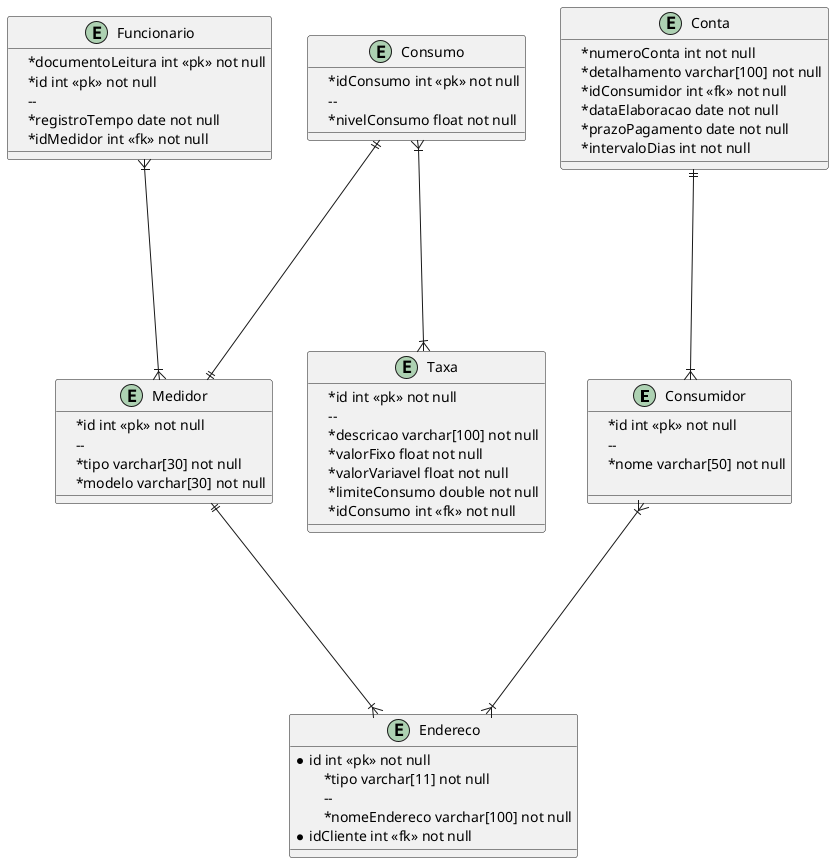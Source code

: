 @startuml 

entity Consumidor {
    *id int <<pk>> not null
    --
    *nome varchar[50] not null
    
}

entity Endereco{
    *id int <<pk>> not null
    *tipo varchar[11] not null
    --
    *nomeEndereco varchar[100] not null
    *idCliente int <<fk>> not null
}

entity Medidor {
    *id int <<pk>> not null
    --
    *tipo varchar[30] not null
    *modelo varchar[30] not null

}

entity Funcionario{
    *documentoLeitura int <<pk>> not null
    *id int <<pk>> not null
    --
    *registroTempo date not null
    *idMedidor int <<fk>> not null

}

entity Taxa{
    *id int <<pk>> not null
    --
    *descricao varchar[100] not null
    *valorFixo float not null
    *valorVariavel float not null
    *limiteConsumo double not null
    *idConsumo int <<fk>> not null

}

entity Consumo{
    *idConsumo int <<pk>> not null
    --
    *nivelConsumo float not null
}                                                                                                                                                                                                                                                                                                                                                                                                                                                                                                                                                                                                                                                                                                                                                                                                                                                                                                                                                                                                                                                                                                                                                                                                                                                                                                                                                                                                                                                                                                                                                                                                                                                                                                                                                                                                                                                                                                                                                                                                                                                                                                                                                                                                                                                                                                                                                                                                                                                                                                                                                                                                                                                                                                                                                                                                                                                                                                                                                                                                                                                                                                                                                                                                                                                                                                                                                                                                                                                                                                                                                                                                                                                                                                                                                                                                                                                                                                                                                                                                                                                                                                                                                                                                                                                                                                                                                                                                                                                                                                                                                                                                                                                                                                                                                                                                                                                                                                                                                                                                                                                                                                                                                                                                                                                                                                                                                                                                                                                                                                                                                                                                                                                                                                                                                                                                                                                                                                                                                                                                                                                                                                                                                                                                                                                                                                                                                                                                                                                                                                                                                                                                                                                                                                                                                                                                                                                                                                                                                                                                     

entity Conta{
    *numeroConta int not null
    *detalhamento varchar[100] not null
    *idConsumidor int <<fk>> not null
    *dataElaboracao date not null
    *prazoPagamento date not null
    *intervaloDias int not null

}

Consumidor }|----|{Endereco
Medidor ||----|{ Endereco
Funcionario  }|----|{Medidor
Consumo }|----|{Taxa
Consumo ||----|| Medidor
Conta ||----|{ Consumidor

@enduml
